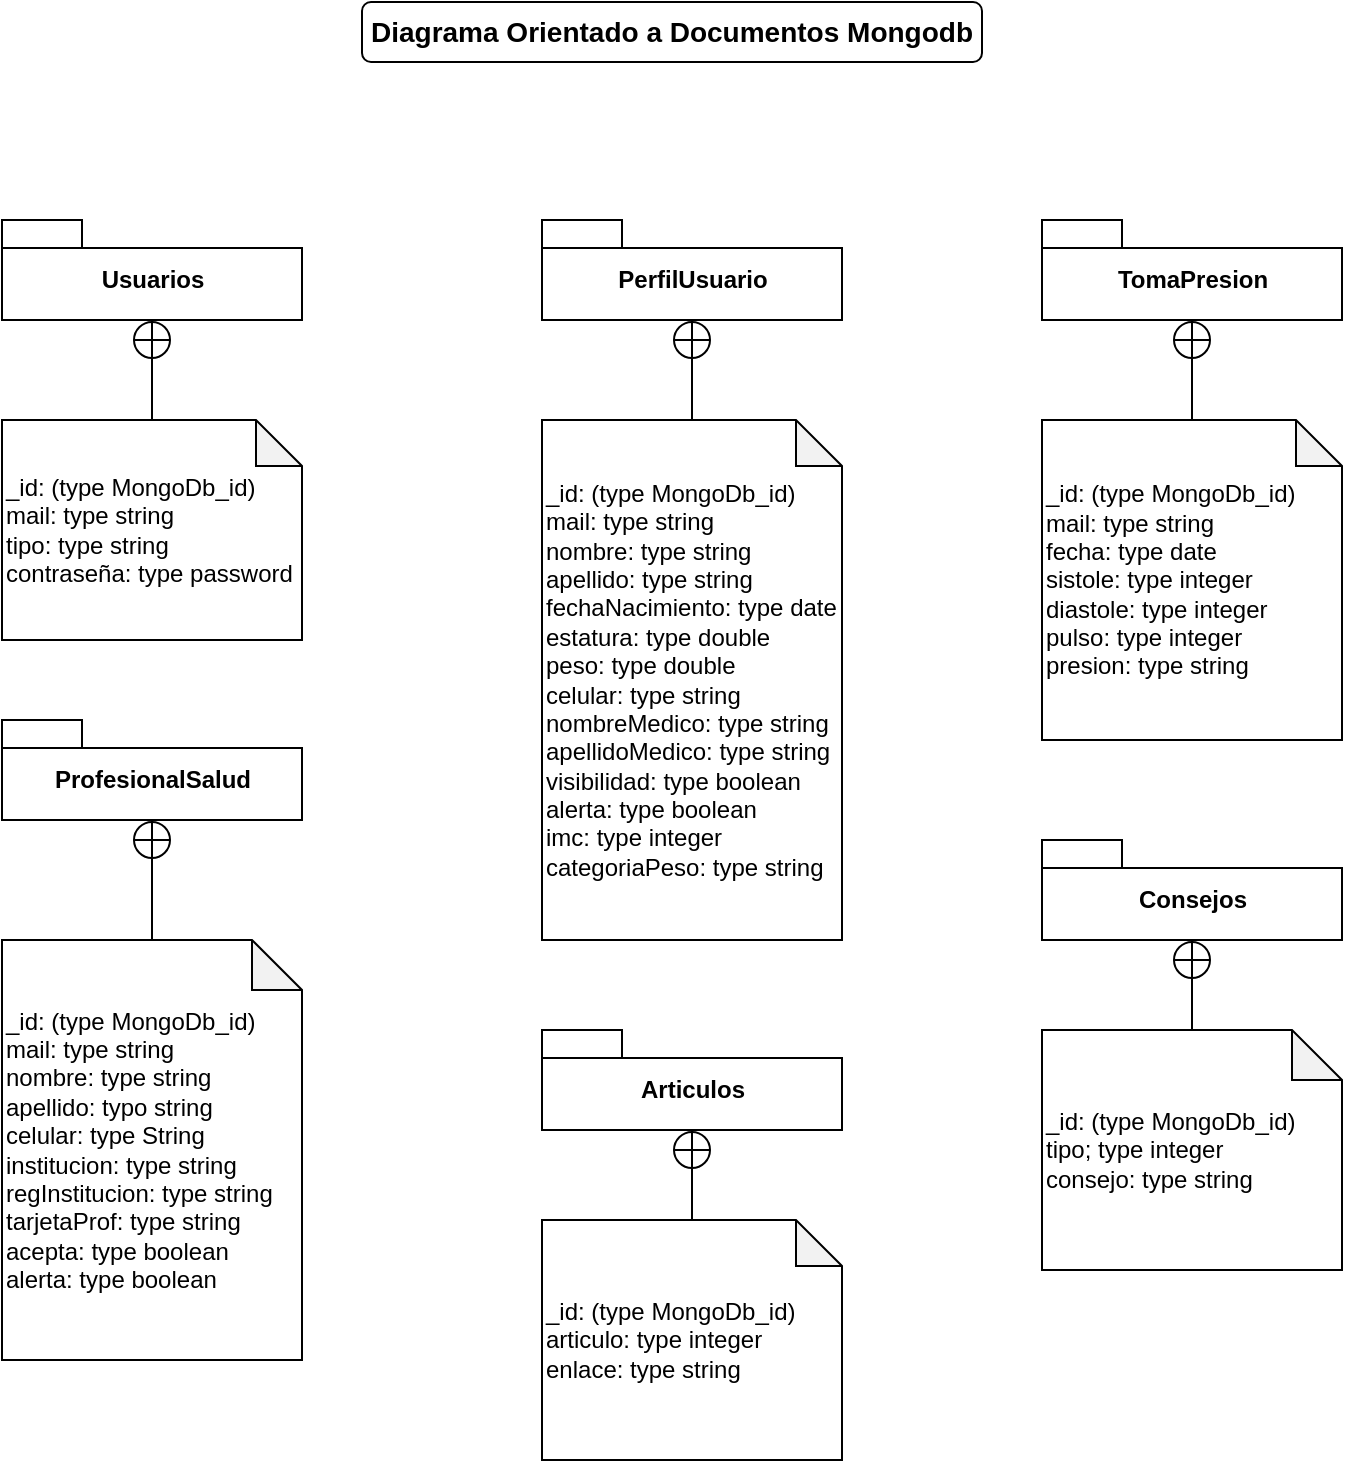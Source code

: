 <mxfile version="15.5.2" type="github" pages="2">
  <diagram id="zAdBPPJNiOHxQC39QTZV" name="Page-1">
    <mxGraphModel dx="854" dy="389" grid="1" gridSize="10" guides="1" tooltips="1" connect="1" arrows="1" fold="1" page="1" pageScale="1" pageWidth="827" pageHeight="1169" math="0" shadow="0">
      <root>
        <mxCell id="0" />
        <mxCell id="1" parent="0" />
        <mxCell id="g9Izl1cgGfDgSIeM9nA7-1" value="tiene" style="endArrow=block;endFill=1;html=1;edgeStyle=orthogonalEdgeStyle;align=left;verticalAlign=top;exitX=0.5;exitY=0;exitDx=0;exitDy=0;entryX=0.5;entryY=0.962;entryDx=0;entryDy=0;entryPerimeter=0;" parent="1" edge="1">
          <mxGeometry x="0.057" y="-25" relative="1" as="geometry">
            <mxPoint x="405" y="447" as="sourcePoint" />
            <mxPoint x="405" y="377.012" as="targetPoint" />
            <mxPoint as="offset" />
          </mxGeometry>
        </mxCell>
        <mxCell id="g9Izl1cgGfDgSIeM9nA7-2" value="0..*" style="edgeLabel;resizable=0;html=1;align=left;verticalAlign=bottom;" parent="g9Izl1cgGfDgSIeM9nA7-1" connectable="0" vertex="1">
          <mxGeometry x="-1" relative="1" as="geometry">
            <mxPoint x="-25" y="-5" as="offset" />
          </mxGeometry>
        </mxCell>
        <mxCell id="g9Izl1cgGfDgSIeM9nA7-3" value="1..1" style="edgeLabel;resizable=0;html=1;align=left;verticalAlign=bottom;" parent="1" connectable="0" vertex="1">
          <mxGeometry x="420" y="400" as="geometry">
            <mxPoint x="3" y="-3" as="offset" />
          </mxGeometry>
        </mxCell>
        <mxCell id="g9Izl1cgGfDgSIeM9nA7-5" value="3..*" style="edgeLabel;resizable=0;html=1;align=left;verticalAlign=bottom;rotation=0;" parent="1" connectable="0" vertex="1">
          <mxGeometry x="180" y="370" as="geometry">
            <mxPoint x="-20" y="-2" as="offset" />
          </mxGeometry>
        </mxCell>
        <mxCell id="g9Izl1cgGfDgSIeM9nA7-6" style="edgeStyle=orthogonalEdgeStyle;rounded=0;orthogonalLoop=1;jettySize=auto;html=1;exitX=0;exitY=0;exitDx=130;exitDy=32;exitPerimeter=0;" parent="1" source="g9Izl1cgGfDgSIeM9nA7-7" edge="1">
          <mxGeometry relative="1" as="geometry">
            <mxPoint x="210" y="212" as="targetPoint" />
          </mxGeometry>
        </mxCell>
        <mxCell id="g9Izl1cgGfDgSIeM9nA7-7" value="Usuarios" style="shape=folder;fontStyle=1;spacingTop=10;tabWidth=40;tabHeight=14;tabPosition=left;html=1;" parent="1" vertex="1">
          <mxGeometry x="70" y="180" width="150" height="50" as="geometry" />
        </mxCell>
        <mxCell id="g9Izl1cgGfDgSIeM9nA7-9" value="" style="endArrow=circlePlus;startArrow=none;endFill=0;startFill=0;endSize=8;html=1;labelBackgroundColor=none;exitX=0.5;exitY=0;exitDx=0;exitDy=0;exitPerimeter=0;entryX=0.5;entryY=1;entryDx=0;entryDy=0;entryPerimeter=0;" parent="1" target="g9Izl1cgGfDgSIeM9nA7-7" edge="1">
          <mxGeometry width="160" relative="1" as="geometry">
            <mxPoint x="145" y="280" as="sourcePoint" />
            <mxPoint x="130" y="240" as="targetPoint" />
          </mxGeometry>
        </mxCell>
        <mxCell id="g9Izl1cgGfDgSIeM9nA7-10" value="PerfilUsuario" style="shape=folder;fontStyle=1;spacingTop=10;tabWidth=40;tabHeight=14;tabPosition=left;html=1;" parent="1" vertex="1">
          <mxGeometry x="340" y="180" width="150" height="50" as="geometry" />
        </mxCell>
        <mxCell id="g9Izl1cgGfDgSIeM9nA7-11" value="&lt;span style=&quot;font-family: &amp;#34;helvetica&amp;#34;&quot;&gt;_id: (automatico)&lt;/span&gt;&lt;br&gt;&lt;div&gt;&lt;span&gt;codigo: type integer&lt;/span&gt;&lt;br&gt;&lt;/div&gt;&lt;div&gt;&lt;span&gt;nombre: type string&lt;/span&gt;&lt;/div&gt;&lt;div&gt;&lt;span&gt;apellido: typo string&lt;/span&gt;&lt;/div&gt;&lt;div&gt;&lt;span&gt;fechaNacimiento: type date&lt;/span&gt;&lt;/div&gt;&lt;div&gt;&lt;span&gt;estatura: type double&lt;/span&gt;&lt;/div&gt;&lt;div&gt;&lt;span&gt;peso: type double&lt;/span&gt;&lt;/div&gt;&lt;div&gt;&lt;span&gt;celular: type string&lt;/span&gt;&lt;/div&gt;&lt;div&gt;&lt;span&gt;nombreMedico: type string&lt;/span&gt;&lt;/div&gt;&lt;div&gt;&lt;span&gt;apellidoMedico: type string&lt;/span&gt;&lt;/div&gt;&lt;div&gt;&lt;span&gt;visibilidad: type boolean&lt;/span&gt;&lt;/div&gt;&lt;div&gt;&lt;span&gt;alerta: type boolean&lt;/span&gt;&lt;/div&gt;" style="shape=note;whiteSpace=wrap;html=1;backgroundOutline=1;darkOpacity=0.05;align=left;verticalAlign=middle;" parent="1" vertex="1">
          <mxGeometry x="340" y="280" width="150" height="200" as="geometry" />
        </mxCell>
        <mxCell id="g9Izl1cgGfDgSIeM9nA7-12" value="" style="endArrow=circlePlus;startArrow=none;endFill=0;startFill=0;endSize=8;html=1;labelBackgroundColor=none;exitX=0.5;exitY=0;exitDx=0;exitDy=0;exitPerimeter=0;entryX=0.5;entryY=1;entryDx=0;entryDy=0;entryPerimeter=0;" parent="1" source="g9Izl1cgGfDgSIeM9nA7-11" target="g9Izl1cgGfDgSIeM9nA7-10" edge="1">
          <mxGeometry width="160" relative="1" as="geometry">
            <mxPoint x="332" y="262" as="sourcePoint" />
            <mxPoint x="332" y="212" as="targetPoint" />
          </mxGeometry>
        </mxCell>
        <mxCell id="g9Izl1cgGfDgSIeM9nA7-13" value="TomaPresion" style="shape=folder;fontStyle=1;spacingTop=10;tabWidth=40;tabHeight=14;tabPosition=left;html=1;" parent="1" vertex="1">
          <mxGeometry x="590" y="180" width="150" height="50" as="geometry" />
        </mxCell>
        <mxCell id="g9Izl1cgGfDgSIeM9nA7-14" value="&lt;div&gt;&lt;font face=&quot;helvetica&quot;&gt;_id: (type MongoDb_id)&lt;/font&gt;&lt;/div&gt;&lt;div&gt;&lt;font face=&quot;helvetica&quot;&gt;mail: type string&lt;/font&gt;&lt;/div&gt;&lt;div&gt;&lt;font face=&quot;helvetica&quot;&gt;fecha: type date&lt;/font&gt;&lt;/div&gt;&lt;div&gt;&lt;font face=&quot;helvetica&quot;&gt;sistole: type integer&lt;/font&gt;&lt;/div&gt;&lt;div&gt;&lt;font face=&quot;helvetica&quot;&gt;diastole: type integer&lt;/font&gt;&lt;/div&gt;&lt;div&gt;&lt;font face=&quot;helvetica&quot;&gt;pulso: type integer&lt;/font&gt;&lt;/div&gt;&lt;div&gt;&lt;font face=&quot;helvetica&quot;&gt;presion: type string&lt;/font&gt;&lt;/div&gt;" style="shape=note;whiteSpace=wrap;html=1;backgroundOutline=1;darkOpacity=0.05;align=left;verticalAlign=middle;size=23;" parent="1" vertex="1">
          <mxGeometry x="590" y="280" width="150" height="160" as="geometry" />
        </mxCell>
        <mxCell id="g9Izl1cgGfDgSIeM9nA7-15" value="" style="endArrow=circlePlus;startArrow=none;endFill=0;startFill=0;endSize=8;html=1;labelBackgroundColor=none;exitX=0.5;exitY=0;exitDx=0;exitDy=0;exitPerimeter=0;entryX=0.5;entryY=1;entryDx=0;entryDy=0;entryPerimeter=0;" parent="1" source="g9Izl1cgGfDgSIeM9nA7-14" target="g9Izl1cgGfDgSIeM9nA7-13" edge="1">
          <mxGeometry width="160" relative="1" as="geometry">
            <mxPoint x="582" y="262" as="sourcePoint" />
            <mxPoint x="582" y="212" as="targetPoint" />
          </mxGeometry>
        </mxCell>
        <mxCell id="g9Izl1cgGfDgSIeM9nA7-16" value="ProfesionalSalud" style="shape=folder;fontStyle=1;spacingTop=10;tabWidth=40;tabHeight=14;tabPosition=left;html=1;" parent="1" vertex="1">
          <mxGeometry x="70" y="430" width="150" height="50" as="geometry" />
        </mxCell>
        <mxCell id="g9Izl1cgGfDgSIeM9nA7-17" value="&lt;div&gt;&lt;font face=&quot;helvetica&quot;&gt;_id: (type MongoDb_id)&lt;/font&gt;&lt;/div&gt;&lt;div&gt;&lt;font face=&quot;helvetica&quot;&gt;mail: type string&lt;/font&gt;&lt;/div&gt;&lt;div&gt;&lt;font face=&quot;helvetica&quot;&gt;nombre: type string&lt;/font&gt;&lt;/div&gt;&lt;div&gt;&lt;font face=&quot;helvetica&quot;&gt;apellido: typo string&lt;/font&gt;&lt;/div&gt;&lt;div&gt;&lt;font face=&quot;helvetica&quot;&gt;celular: type String&lt;/font&gt;&lt;/div&gt;&lt;div&gt;&lt;font face=&quot;helvetica&quot;&gt;institucion: type string&lt;/font&gt;&lt;/div&gt;&lt;div&gt;&lt;font face=&quot;helvetica&quot;&gt;regInstitucion: type string&lt;/font&gt;&lt;/div&gt;&lt;div&gt;&lt;font face=&quot;helvetica&quot;&gt;tarjetaProf: type string&lt;/font&gt;&lt;/div&gt;&lt;div&gt;&lt;font face=&quot;helvetica&quot;&gt;acepta: type boolean&lt;/font&gt;&lt;/div&gt;&lt;div&gt;&lt;font face=&quot;helvetica&quot;&gt;alerta: type boolean&lt;/font&gt;&lt;/div&gt;" style="shape=note;whiteSpace=wrap;html=1;backgroundOutline=1;darkOpacity=0.05;align=left;verticalAlign=middle;size=25;" parent="1" vertex="1">
          <mxGeometry x="70" y="540" width="150" height="210" as="geometry" />
        </mxCell>
        <mxCell id="g9Izl1cgGfDgSIeM9nA7-18" value="" style="endArrow=circlePlus;startArrow=none;endFill=0;startFill=0;endSize=8;html=1;labelBackgroundColor=none;exitX=0.5;exitY=0;exitDx=0;exitDy=0;exitPerimeter=0;entryX=0.5;entryY=1;entryDx=0;entryDy=0;entryPerimeter=0;" parent="1" source="g9Izl1cgGfDgSIeM9nA7-17" target="g9Izl1cgGfDgSIeM9nA7-16" edge="1">
          <mxGeometry width="160" relative="1" as="geometry">
            <mxPoint x="82" y="512" as="sourcePoint" />
            <mxPoint x="82" y="462" as="targetPoint" />
          </mxGeometry>
        </mxCell>
        <mxCell id="g9Izl1cgGfDgSIeM9nA7-19" value="&lt;b&gt;&lt;font style=&quot;font-size: 14px&quot;&gt;Diagrama Orientado a Documentos Mongodb&lt;/font&gt;&lt;/b&gt;" style="rounded=1;whiteSpace=wrap;html=1;align=center;verticalAlign=middle;" parent="1" vertex="1">
          <mxGeometry x="250" y="71" width="310" height="30" as="geometry" />
        </mxCell>
        <mxCell id="g9Izl1cgGfDgSIeM9nA7-20" value="&lt;div&gt;&lt;font face=&quot;helvetica&quot;&gt;_id: (type MongoDb_id)&lt;/font&gt;&lt;/div&gt;&lt;div&gt;&lt;font face=&quot;helvetica&quot;&gt;mail: type string&lt;/font&gt;&lt;/div&gt;&lt;div&gt;&lt;font face=&quot;helvetica&quot;&gt;tipo: type string&lt;/font&gt;&lt;/div&gt;&lt;div&gt;&lt;font face=&quot;helvetica&quot;&gt;contraseña: type password&lt;/font&gt;&lt;/div&gt;" style="shape=note;whiteSpace=wrap;html=1;backgroundOutline=1;darkOpacity=0.05;align=left;verticalAlign=middle;size=23;" parent="1" vertex="1">
          <mxGeometry x="70" y="280" width="150" height="110" as="geometry" />
        </mxCell>
        <mxCell id="g9Izl1cgGfDgSIeM9nA7-21" value="PerfilUsuario" style="shape=folder;fontStyle=1;spacingTop=10;tabWidth=40;tabHeight=14;tabPosition=left;html=1;" parent="1" vertex="1">
          <mxGeometry x="340" y="180" width="150" height="50" as="geometry" />
        </mxCell>
        <mxCell id="g9Izl1cgGfDgSIeM9nA7-22" value="Usuarios" style="shape=folder;fontStyle=1;spacingTop=10;tabWidth=40;tabHeight=14;tabPosition=left;html=1;" parent="1" vertex="1">
          <mxGeometry x="70" y="180" width="150" height="50" as="geometry" />
        </mxCell>
        <mxCell id="g9Izl1cgGfDgSIeM9nA7-23" value="&lt;div&gt;&lt;font face=&quot;helvetica&quot;&gt;_id: (type MongoDb_id)&lt;/font&gt;&lt;/div&gt;&lt;div&gt;&lt;font face=&quot;helvetica&quot;&gt;mail: type string&lt;/font&gt;&lt;/div&gt;&lt;div&gt;&lt;font face=&quot;helvetica&quot;&gt;nombre: type string&lt;/font&gt;&lt;/div&gt;&lt;div&gt;&lt;font face=&quot;helvetica&quot;&gt;apellido: type string&lt;/font&gt;&lt;/div&gt;&lt;div&gt;&lt;font face=&quot;helvetica&quot;&gt;fechaNacimiento: type date&lt;/font&gt;&lt;/div&gt;&lt;div&gt;&lt;font face=&quot;helvetica&quot;&gt;estatura: type double&lt;/font&gt;&lt;/div&gt;&lt;div&gt;&lt;font face=&quot;helvetica&quot;&gt;peso: type double&lt;/font&gt;&lt;/div&gt;&lt;div&gt;&lt;font face=&quot;helvetica&quot;&gt;celular: type string&lt;/font&gt;&lt;/div&gt;&lt;div&gt;&lt;font face=&quot;helvetica&quot;&gt;nombreMedico: type string&lt;/font&gt;&lt;/div&gt;&lt;div&gt;&lt;font face=&quot;helvetica&quot;&gt;apellidoMedico: type string&lt;/font&gt;&lt;/div&gt;&lt;div&gt;&lt;font face=&quot;helvetica&quot;&gt;visibilidad: type boolean&lt;/font&gt;&lt;/div&gt;&lt;div&gt;&lt;font face=&quot;helvetica&quot;&gt;alerta: type boolean&lt;/font&gt;&lt;/div&gt;&lt;div&gt;&lt;font face=&quot;helvetica&quot;&gt;imc: type integer&lt;/font&gt;&lt;/div&gt;&lt;div&gt;&lt;font face=&quot;helvetica&quot;&gt;categoriaPeso: type string&lt;/font&gt;&lt;/div&gt;" style="shape=note;whiteSpace=wrap;html=1;backgroundOutline=1;darkOpacity=0.05;align=left;verticalAlign=middle;size=23;" parent="1" vertex="1">
          <mxGeometry x="340" y="280" width="150" height="260" as="geometry" />
        </mxCell>
        <mxCell id="g9Izl1cgGfDgSIeM9nA7-25" value="Consejos" style="shape=folder;fontStyle=1;spacingTop=10;tabWidth=40;tabHeight=14;tabPosition=left;html=1;" parent="1" vertex="1">
          <mxGeometry x="590" y="490" width="150" height="50" as="geometry" />
        </mxCell>
        <mxCell id="g9Izl1cgGfDgSIeM9nA7-26" value="&lt;div&gt;&lt;font face=&quot;helvetica&quot;&gt;_id: (type MongoDb_id)&lt;/font&gt;&lt;/div&gt;&lt;div&gt;&lt;font face=&quot;helvetica&quot;&gt;tipo; type integer&lt;/font&gt;&lt;/div&gt;&lt;div&gt;&lt;font face=&quot;helvetica&quot;&gt;consejo: type string&lt;/font&gt;&lt;/div&gt;" style="shape=note;whiteSpace=wrap;html=1;backgroundOutline=1;darkOpacity=0.05;align=left;verticalAlign=middle;size=25;" parent="1" vertex="1">
          <mxGeometry x="590" y="585" width="150" height="120" as="geometry" />
        </mxCell>
        <mxCell id="g9Izl1cgGfDgSIeM9nA7-27" value="" style="endArrow=circlePlus;startArrow=none;endFill=0;startFill=0;endSize=8;html=1;labelBackgroundColor=none;exitX=0.5;exitY=0;exitDx=0;exitDy=0;exitPerimeter=0;entryX=0.5;entryY=1;entryDx=0;entryDy=0;entryPerimeter=0;" parent="1" source="g9Izl1cgGfDgSIeM9nA7-26" target="g9Izl1cgGfDgSIeM9nA7-25" edge="1">
          <mxGeometry width="160" relative="1" as="geometry">
            <mxPoint x="582" y="572" as="sourcePoint" />
            <mxPoint x="582" y="522" as="targetPoint" />
          </mxGeometry>
        </mxCell>
        <mxCell id="g9Izl1cgGfDgSIeM9nA7-28" value="Articulos" style="shape=folder;fontStyle=1;spacingTop=10;tabWidth=40;tabHeight=14;tabPosition=left;html=1;" parent="1" vertex="1">
          <mxGeometry x="340" y="585" width="150" height="50" as="geometry" />
        </mxCell>
        <mxCell id="g9Izl1cgGfDgSIeM9nA7-29" value="&lt;div&gt;&lt;font face=&quot;helvetica&quot;&gt;_id: (type MongoDb_id)&lt;/font&gt;&lt;/div&gt;&lt;div&gt;&lt;font face=&quot;helvetica&quot;&gt;articulo: type integer&lt;/font&gt;&lt;/div&gt;&lt;div&gt;&lt;font face=&quot;helvetica&quot;&gt;enlace: type string&lt;/font&gt;&lt;/div&gt;" style="shape=note;whiteSpace=wrap;html=1;backgroundOutline=1;darkOpacity=0.05;align=left;verticalAlign=middle;size=23;" parent="1" vertex="1">
          <mxGeometry x="340" y="680" width="150" height="120" as="geometry" />
        </mxCell>
        <mxCell id="g9Izl1cgGfDgSIeM9nA7-30" value="" style="endArrow=circlePlus;startArrow=none;endFill=0;startFill=0;endSize=8;html=1;labelBackgroundColor=none;exitX=0.5;exitY=0;exitDx=0;exitDy=0;exitPerimeter=0;entryX=0.5;entryY=1;entryDx=0;entryDy=0;entryPerimeter=0;" parent="1" source="g9Izl1cgGfDgSIeM9nA7-29" target="g9Izl1cgGfDgSIeM9nA7-28" edge="1">
          <mxGeometry width="160" relative="1" as="geometry">
            <mxPoint x="332" y="667" as="sourcePoint" />
            <mxPoint x="332" y="617" as="targetPoint" />
          </mxGeometry>
        </mxCell>
      </root>
    </mxGraphModel>
  </diagram>
  <diagram id="iSRvfxwEPX4Nl8S19kC7" name="Page-2">
    <mxGraphModel dx="1553" dy="707" grid="1" gridSize="10" guides="1" tooltips="1" connect="1" arrows="1" fold="1" page="1" pageScale="1" pageWidth="1100" pageHeight="850" math="0" shadow="0">
      <root>
        <mxCell id="dTch4SOXA2gWkj04Atta-0" />
        <mxCell id="dTch4SOXA2gWkj04Atta-1" parent="dTch4SOXA2gWkj04Atta-0" />
        <mxCell id="9YT455f3Di9pTWC8oJ1b-22" style="edgeStyle=orthogonalEdgeStyle;rounded=0;orthogonalLoop=1;jettySize=auto;html=1;exitX=1;exitY=0.5;exitDx=0;exitDy=0;fontSize=22;" parent="dTch4SOXA2gWkj04Atta-1" source="dTch4SOXA2gWkj04Atta-2" edge="1">
          <mxGeometry relative="1" as="geometry">
            <mxPoint x="730" y="145" as="targetPoint" />
          </mxGeometry>
        </mxCell>
        <mxCell id="dTch4SOXA2gWkj04Atta-2" value="&lt;font style=&quot;font-size: 30px&quot;&gt;MERN&lt;/font&gt;" style="rounded=1;whiteSpace=wrap;html=1;fillColor=#f9f7ed;strokeColor=#36393d;" parent="dTch4SOXA2gWkj04Atta-1" vertex="1">
          <mxGeometry x="510" y="115" width="120" height="60" as="geometry" />
        </mxCell>
        <mxCell id="9YT455f3Di9pTWC8oJ1b-27" style="edgeStyle=orthogonalEdgeStyle;rounded=0;orthogonalLoop=1;jettySize=auto;html=1;exitX=0.5;exitY=0;exitDx=0;exitDy=0;entryX=0.75;entryY=1;entryDx=0;entryDy=0;fontSize=22;" parent="dTch4SOXA2gWkj04Atta-1" source="g1wg6EKRhrX6n6wv7_OD-0" target="9YT455f3Di9pTWC8oJ1b-10" edge="1">
          <mxGeometry relative="1" as="geometry" />
        </mxCell>
        <mxCell id="9YT455f3Di9pTWC8oJ1b-28" style="edgeStyle=orthogonalEdgeStyle;rounded=0;orthogonalLoop=1;jettySize=auto;html=1;exitX=1;exitY=0.5;exitDx=0;exitDy=0;fontSize=22;" parent="dTch4SOXA2gWkj04Atta-1" source="g1wg6EKRhrX6n6wv7_OD-0" target="9YT455f3Di9pTWC8oJ1b-0" edge="1">
          <mxGeometry relative="1" as="geometry" />
        </mxCell>
        <mxCell id="g1wg6EKRhrX6n6wv7_OD-0" value="&lt;font style=&quot;font-size: 16px&quot;&gt;Esquema&lt;br&gt;Usuarios&lt;br&gt;&lt;/font&gt;" style="rounded=1;whiteSpace=wrap;html=1;" parent="dTch4SOXA2gWkj04Atta-1" vertex="1">
          <mxGeometry x="310" y="420" width="110" height="53" as="geometry" />
        </mxCell>
        <mxCell id="9YT455f3Di9pTWC8oJ1b-25" style="edgeStyle=orthogonalEdgeStyle;rounded=0;orthogonalLoop=1;jettySize=auto;html=1;exitX=0.5;exitY=0;exitDx=0;exitDy=0;fontSize=22;" parent="dTch4SOXA2gWkj04Atta-1" source="g1wg6EKRhrX6n6wv7_OD-3" target="9YT455f3Di9pTWC8oJ1b-10" edge="1">
          <mxGeometry relative="1" as="geometry">
            <Array as="points">
              <mxPoint x="310" y="531" />
              <mxPoint x="310" y="556" />
              <mxPoint x="270" y="556" />
              <mxPoint x="270" y="400" />
              <mxPoint x="325" y="400" />
            </Array>
          </mxGeometry>
        </mxCell>
        <mxCell id="9YT455f3Di9pTWC8oJ1b-26" style="edgeStyle=orthogonalEdgeStyle;rounded=0;orthogonalLoop=1;jettySize=auto;html=1;entryX=0.169;entryY=1;entryDx=0;entryDy=0;fontSize=22;exitX=0;exitY=0.25;exitDx=0;exitDy=0;entryPerimeter=0;" parent="dTch4SOXA2gWkj04Atta-1" source="g1wg6EKRhrX6n6wv7_OD-4" target="9YT455f3Di9pTWC8oJ1b-10" edge="1">
          <mxGeometry relative="1" as="geometry">
            <Array as="points">
              <mxPoint x="310" y="641" />
              <mxPoint x="230" y="641" />
              <mxPoint x="230" y="380" />
              <mxPoint x="292" y="380" />
            </Array>
          </mxGeometry>
        </mxCell>
        <mxCell id="9YT455f3Di9pTWC8oJ1b-31" style="edgeStyle=orthogonalEdgeStyle;rounded=0;orthogonalLoop=1;jettySize=auto;html=1;exitX=1;exitY=0.5;exitDx=0;exitDy=0;entryX=0;entryY=0.5;entryDx=0;entryDy=0;fontSize=22;" parent="dTch4SOXA2gWkj04Atta-1" source="g1wg6EKRhrX6n6wv7_OD-3" target="9YT455f3Di9pTWC8oJ1b-2" edge="1">
          <mxGeometry relative="1" as="geometry" />
        </mxCell>
        <mxCell id="g1wg6EKRhrX6n6wv7_OD-3" value="&lt;font style=&quot;font-size: 16px&quot;&gt;Esquema&lt;br&gt;Perfil Usuarios&lt;br&gt;&lt;/font&gt;" style="rounded=1;whiteSpace=wrap;html=1;" parent="dTch4SOXA2gWkj04Atta-1" vertex="1">
          <mxGeometry x="305" y="531" width="120" height="50" as="geometry" />
        </mxCell>
        <mxCell id="9YT455f3Di9pTWC8oJ1b-33" style="edgeStyle=orthogonalEdgeStyle;rounded=0;orthogonalLoop=1;jettySize=auto;html=1;exitX=1;exitY=0.5;exitDx=0;exitDy=0;entryX=0;entryY=0.5;entryDx=0;entryDy=0;fontSize=22;" parent="dTch4SOXA2gWkj04Atta-1" source="g1wg6EKRhrX6n6wv7_OD-4" target="9YT455f3Di9pTWC8oJ1b-4" edge="1">
          <mxGeometry relative="1" as="geometry" />
        </mxCell>
        <mxCell id="g1wg6EKRhrX6n6wv7_OD-4" value="&lt;font style=&quot;font-size: 16px&quot;&gt;Esquema&lt;br&gt;Perfil Medico&lt;br&gt;&lt;/font&gt;" style="rounded=1;whiteSpace=wrap;html=1;" parent="dTch4SOXA2gWkj04Atta-1" vertex="1">
          <mxGeometry x="310" y="616" width="110" height="50" as="geometry" />
        </mxCell>
        <mxCell id="X_HFO9k-jrRvt6NNh21g-0" style="edgeStyle=orthogonalEdgeStyle;rounded=0;orthogonalLoop=1;jettySize=auto;html=1;exitX=1;exitY=0.5;exitDx=0;exitDy=0;" parent="dTch4SOXA2gWkj04Atta-1" source="g1wg6EKRhrX6n6wv7_OD-5" target="9YT455f3Di9pTWC8oJ1b-6" edge="1">
          <mxGeometry relative="1" as="geometry" />
        </mxCell>
        <mxCell id="g1wg6EKRhrX6n6wv7_OD-5" value="&lt;font style=&quot;font-size: 16px&quot;&gt;Esquema&lt;br&gt;Toma de Presion&lt;br&gt;&lt;/font&gt;" style="rounded=1;whiteSpace=wrap;html=1;" parent="dTch4SOXA2gWkj04Atta-1" vertex="1">
          <mxGeometry x="300" y="710" width="130" height="50" as="geometry" />
        </mxCell>
        <mxCell id="9YT455f3Di9pTWC8oJ1b-29" style="edgeStyle=orthogonalEdgeStyle;rounded=0;orthogonalLoop=1;jettySize=auto;html=1;exitX=1;exitY=0.5;exitDx=0;exitDy=0;entryX=0;entryY=0.5;entryDx=0;entryDy=0;fontSize=22;" parent="dTch4SOXA2gWkj04Atta-1" source="9YT455f3Di9pTWC8oJ1b-0" target="9YT455f3Di9pTWC8oJ1b-11" edge="1">
          <mxGeometry relative="1" as="geometry" />
        </mxCell>
        <mxCell id="9YT455f3Di9pTWC8oJ1b-0" value="&lt;font style=&quot;font-size: 16px&quot;&gt;Controller&lt;br&gt;&lt;/font&gt;" style="rounded=1;whiteSpace=wrap;html=1;" parent="dTch4SOXA2gWkj04Atta-1" vertex="1">
          <mxGeometry x="540" y="423" width="110" height="50" as="geometry" />
        </mxCell>
        <mxCell id="9YT455f3Di9pTWC8oJ1b-1" value="&lt;font style=&quot;font-size: 16px&quot;&gt;Router&lt;br&gt;&lt;/font&gt;" style="rounded=1;whiteSpace=wrap;html=1;" parent="dTch4SOXA2gWkj04Atta-1" vertex="1">
          <mxGeometry x="740" y="423" width="110" height="50" as="geometry" />
        </mxCell>
        <mxCell id="9YT455f3Di9pTWC8oJ1b-32" style="edgeStyle=orthogonalEdgeStyle;rounded=0;orthogonalLoop=1;jettySize=auto;html=1;exitX=1;exitY=0.5;exitDx=0;exitDy=0;entryX=0;entryY=0.5;entryDx=0;entryDy=0;fontSize=22;" parent="dTch4SOXA2gWkj04Atta-1" source="9YT455f3Di9pTWC8oJ1b-2" target="9YT455f3Di9pTWC8oJ1b-3" edge="1">
          <mxGeometry relative="1" as="geometry" />
        </mxCell>
        <mxCell id="9YT455f3Di9pTWC8oJ1b-2" value="&lt;font style=&quot;font-size: 16px&quot;&gt;Controller&lt;br&gt;&lt;/font&gt;" style="rounded=1;whiteSpace=wrap;html=1;" parent="dTch4SOXA2gWkj04Atta-1" vertex="1">
          <mxGeometry x="540" y="531" width="110" height="50" as="geometry" />
        </mxCell>
        <mxCell id="9YT455f3Di9pTWC8oJ1b-16" style="edgeStyle=orthogonalEdgeStyle;rounded=0;orthogonalLoop=1;jettySize=auto;html=1;exitX=0.5;exitY=0;exitDx=0;exitDy=0;entryX=0;entryY=0.5;entryDx=0;entryDy=0;fontSize=22;" parent="dTch4SOXA2gWkj04Atta-1" source="9YT455f3Di9pTWC8oJ1b-3" target="9YT455f3Di9pTWC8oJ1b-9" edge="1">
          <mxGeometry relative="1" as="geometry">
            <Array as="points">
              <mxPoint x="795" y="500" />
              <mxPoint x="90" y="500" />
              <mxPoint x="90" y="265" />
            </Array>
          </mxGeometry>
        </mxCell>
        <mxCell id="9YT455f3Di9pTWC8oJ1b-3" value="&lt;font style=&quot;font-size: 16px&quot;&gt;Router&lt;br&gt;&lt;/font&gt;" style="rounded=1;whiteSpace=wrap;html=1;" parent="dTch4SOXA2gWkj04Atta-1" vertex="1">
          <mxGeometry x="740" y="531" width="110" height="50" as="geometry" />
        </mxCell>
        <mxCell id="9YT455f3Di9pTWC8oJ1b-34" style="edgeStyle=orthogonalEdgeStyle;rounded=0;orthogonalLoop=1;jettySize=auto;html=1;entryX=0;entryY=0.5;entryDx=0;entryDy=0;fontSize=22;" parent="dTch4SOXA2gWkj04Atta-1" source="9YT455f3Di9pTWC8oJ1b-4" target="9YT455f3Di9pTWC8oJ1b-5" edge="1">
          <mxGeometry relative="1" as="geometry" />
        </mxCell>
        <mxCell id="9YT455f3Di9pTWC8oJ1b-4" value="&lt;font style=&quot;font-size: 16px&quot;&gt;Controller&lt;br&gt;&lt;/font&gt;" style="rounded=1;whiteSpace=wrap;html=1;" parent="dTch4SOXA2gWkj04Atta-1" vertex="1">
          <mxGeometry x="540" y="616" width="110" height="50" as="geometry" />
        </mxCell>
        <mxCell id="9YT455f3Di9pTWC8oJ1b-17" style="edgeStyle=orthogonalEdgeStyle;rounded=0;orthogonalLoop=1;jettySize=auto;html=1;exitX=0.5;exitY=1;exitDx=0;exitDy=0;fontSize=22;entryX=0.25;entryY=1;entryDx=0;entryDy=0;" parent="dTch4SOXA2gWkj04Atta-1" source="9YT455f3Di9pTWC8oJ1b-5" target="9YT455f3Di9pTWC8oJ1b-9" edge="1">
          <mxGeometry relative="1" as="geometry">
            <mxPoint x="180" y="360" as="targetPoint" />
          </mxGeometry>
        </mxCell>
        <mxCell id="9YT455f3Di9pTWC8oJ1b-5" value="&lt;font style=&quot;font-size: 16px&quot;&gt;Router&lt;br&gt;&lt;/font&gt;" style="rounded=1;whiteSpace=wrap;html=1;" parent="dTch4SOXA2gWkj04Atta-1" vertex="1">
          <mxGeometry x="750" y="616" width="110" height="50" as="geometry" />
        </mxCell>
        <mxCell id="X_HFO9k-jrRvt6NNh21g-1" style="edgeStyle=orthogonalEdgeStyle;rounded=0;orthogonalLoop=1;jettySize=auto;html=1;exitX=1;exitY=0.5;exitDx=0;exitDy=0;entryX=0;entryY=0.5;entryDx=0;entryDy=0;" parent="dTch4SOXA2gWkj04Atta-1" source="9YT455f3Di9pTWC8oJ1b-6" target="9YT455f3Di9pTWC8oJ1b-7" edge="1">
          <mxGeometry relative="1" as="geometry" />
        </mxCell>
        <mxCell id="9YT455f3Di9pTWC8oJ1b-6" value="&lt;font style=&quot;font-size: 16px&quot;&gt;Controller&lt;br&gt;&lt;/font&gt;" style="rounded=1;whiteSpace=wrap;html=1;" parent="dTch4SOXA2gWkj04Atta-1" vertex="1">
          <mxGeometry x="540" y="710" width="110" height="50" as="geometry" />
        </mxCell>
        <mxCell id="9YT455f3Di9pTWC8oJ1b-18" style="edgeStyle=orthogonalEdgeStyle;rounded=0;orthogonalLoop=1;jettySize=auto;html=1;exitX=0.5;exitY=1;exitDx=0;exitDy=0;entryX=0.5;entryY=1;entryDx=0;entryDy=0;fontSize=22;" parent="dTch4SOXA2gWkj04Atta-1" source="9YT455f3Di9pTWC8oJ1b-7" target="9YT455f3Di9pTWC8oJ1b-9" edge="1">
          <mxGeometry relative="1" as="geometry" />
        </mxCell>
        <mxCell id="9YT455f3Di9pTWC8oJ1b-7" value="&lt;font style=&quot;font-size: 16px&quot;&gt;Router&lt;br&gt;&lt;/font&gt;" style="rounded=1;whiteSpace=wrap;html=1;" parent="dTch4SOXA2gWkj04Atta-1" vertex="1">
          <mxGeometry x="740" y="710" width="110" height="50" as="geometry" />
        </mxCell>
        <mxCell id="9YT455f3Di9pTWC8oJ1b-40" style="edgeStyle=orthogonalEdgeStyle;rounded=0;orthogonalLoop=1;jettySize=auto;html=1;exitX=0.5;exitY=0;exitDx=0;exitDy=0;entryX=0.5;entryY=1;entryDx=0;entryDy=0;fontSize=22;" parent="dTch4SOXA2gWkj04Atta-1" source="9YT455f3Di9pTWC8oJ1b-8" target="9YT455f3Di9pTWC8oJ1b-13" edge="1">
          <mxGeometry relative="1" as="geometry">
            <Array as="points">
              <mxPoint x="940" y="240" />
              <mxPoint x="887" y="240" />
            </Array>
          </mxGeometry>
        </mxCell>
        <mxCell id="9YT455f3Di9pTWC8oJ1b-41" style="edgeStyle=orthogonalEdgeStyle;rounded=0;orthogonalLoop=1;jettySize=auto;html=1;exitX=0.5;exitY=0;exitDx=0;exitDy=0;entryX=1;entryY=0.5;entryDx=0;entryDy=0;fontSize=22;" parent="dTch4SOXA2gWkj04Atta-1" source="9YT455f3Di9pTWC8oJ1b-8" target="9YT455f3Di9pTWC8oJ1b-12" edge="1">
          <mxGeometry relative="1" as="geometry">
            <Array as="points">
              <mxPoint x="940" y="240" />
              <mxPoint x="990" y="240" />
              <mxPoint x="990" y="95" />
            </Array>
          </mxGeometry>
        </mxCell>
        <mxCell id="9YT455f3Di9pTWC8oJ1b-8" value="Postman" style="shape=dataStorage;whiteSpace=wrap;html=1;fixedSize=1;fontSize=16;" parent="dTch4SOXA2gWkj04Atta-1" vertex="1">
          <mxGeometry x="880" y="280" width="120" height="50" as="geometry" />
        </mxCell>
        <mxCell id="9YT455f3Di9pTWC8oJ1b-19" style="edgeStyle=orthogonalEdgeStyle;rounded=0;orthogonalLoop=1;jettySize=auto;html=1;exitX=1;exitY=0.5;exitDx=0;exitDy=0;entryX=0;entryY=0.5;entryDx=0;entryDy=0;fontSize=22;" parent="dTch4SOXA2gWkj04Atta-1" source="9YT455f3Di9pTWC8oJ1b-9" target="9YT455f3Di9pTWC8oJ1b-10" edge="1">
          <mxGeometry relative="1" as="geometry" />
        </mxCell>
        <mxCell id="9YT455f3Di9pTWC8oJ1b-9" value="&lt;font style=&quot;font-size: 17px&quot;&gt;APP&lt;/font&gt;" style="rounded=1;whiteSpace=wrap;html=1;" parent="dTch4SOXA2gWkj04Atta-1" vertex="1">
          <mxGeometry x="110" y="240" width="110" height="50" as="geometry" />
        </mxCell>
        <mxCell id="9YT455f3Di9pTWC8oJ1b-20" style="edgeStyle=orthogonalEdgeStyle;rounded=0;orthogonalLoop=1;jettySize=auto;html=1;exitX=1;exitY=0.5;exitDx=0;exitDy=0;entryX=0;entryY=0.5;entryDx=0;entryDy=0;fontSize=22;" parent="dTch4SOXA2gWkj04Atta-1" source="9YT455f3Di9pTWC8oJ1b-10" target="9YT455f3Di9pTWC8oJ1b-12" edge="1">
          <mxGeometry relative="1" as="geometry">
            <Array as="points">
              <mxPoint x="730" y="265" />
              <mxPoint x="730" y="95" />
            </Array>
          </mxGeometry>
        </mxCell>
        <mxCell id="9YT455f3Di9pTWC8oJ1b-10" value="&lt;font style=&quot;font-size: 16px&quot;&gt;Base de Datos&lt;br&gt;Mongo&lt;br&gt;&lt;/font&gt;" style="rounded=1;whiteSpace=wrap;html=1;" parent="dTch4SOXA2gWkj04Atta-1" vertex="1">
          <mxGeometry x="270" y="240" width="130" height="50" as="geometry" />
        </mxCell>
        <mxCell id="9YT455f3Di9pTWC8oJ1b-15" style="edgeStyle=orthogonalEdgeStyle;rounded=0;orthogonalLoop=1;jettySize=auto;html=1;exitX=0.5;exitY=0;exitDx=0;exitDy=0;entryX=0.75;entryY=1;entryDx=0;entryDy=0;fontSize=22;" parent="dTch4SOXA2gWkj04Atta-1" source="9YT455f3Di9pTWC8oJ1b-11" target="9YT455f3Di9pTWC8oJ1b-9" edge="1">
          <mxGeometry relative="1" as="geometry" />
        </mxCell>
        <mxCell id="9YT455f3Di9pTWC8oJ1b-11" value="&lt;font style=&quot;font-size: 16px&quot;&gt;Router&lt;br&gt;&lt;/font&gt;" style="rounded=1;whiteSpace=wrap;html=1;" parent="dTch4SOXA2gWkj04Atta-1" vertex="1">
          <mxGeometry x="740" y="423" width="110" height="50" as="geometry" />
        </mxCell>
        <mxCell id="9YT455f3Di9pTWC8oJ1b-12" value="Puerto 3000" style="shape=hexagon;perimeter=hexagonPerimeter2;whiteSpace=wrap;html=1;fixedSize=1;fontSize=17;" parent="dTch4SOXA2gWkj04Atta-1" vertex="1">
          <mxGeometry x="827.5" y="80" width="120" height="30" as="geometry" />
        </mxCell>
        <mxCell id="9YT455f3Di9pTWC8oJ1b-13" value="Puerto 27017" style="shape=hexagon;perimeter=hexagonPerimeter2;whiteSpace=wrap;html=1;fixedSize=1;fontSize=17;size=15;" parent="dTch4SOXA2gWkj04Atta-1" vertex="1">
          <mxGeometry x="820" y="175" width="135" height="30" as="geometry" />
        </mxCell>
        <mxCell id="9YT455f3Di9pTWC8oJ1b-14" value="&lt;font style=&quot;font-size: 22px&quot;&gt;ESTRUCTURA PROYECTO&lt;br&gt;HEALTH CONTROL&lt;/font&gt;" style="text;html=1;align=center;verticalAlign=middle;resizable=0;points=[];autosize=1;strokeColor=none;fillColor=none;fontSize=17;" parent="dTch4SOXA2gWkj04Atta-1" vertex="1">
          <mxGeometry x="70" y="70" width="290" height="50" as="geometry" />
        </mxCell>
        <mxCell id="9YT455f3Di9pTWC8oJ1b-21" value="" style="endArrow=classic;html=1;rounded=0;fontSize=22;" parent="dTch4SOXA2gWkj04Atta-1" edge="1">
          <mxGeometry width="50" height="50" relative="1" as="geometry">
            <mxPoint x="730" y="192" as="sourcePoint" />
            <mxPoint x="820" y="192" as="targetPoint" />
          </mxGeometry>
        </mxCell>
        <mxCell id="9YT455f3Di9pTWC8oJ1b-35" value="" style="endArrow=none;html=1;rounded=0;fontSize=22;" parent="dTch4SOXA2gWkj04Atta-1" target="9YT455f3Di9pTWC8oJ1b-11" edge="1">
          <mxGeometry width="50" height="50" relative="1" as="geometry">
            <mxPoint x="940" y="448" as="sourcePoint" />
            <mxPoint x="490" y="450" as="targetPoint" />
          </mxGeometry>
        </mxCell>
        <mxCell id="9YT455f3Di9pTWC8oJ1b-37" value="" style="endArrow=none;html=1;rounded=0;fontSize=22;entryX=0.5;entryY=1;entryDx=0;entryDy=0;exitX=1;exitY=0.5;exitDx=0;exitDy=0;" parent="dTch4SOXA2gWkj04Atta-1" source="9YT455f3Di9pTWC8oJ1b-7" target="9YT455f3Di9pTWC8oJ1b-8" edge="1">
          <mxGeometry width="50" height="50" relative="1" as="geometry">
            <mxPoint x="950" y="730" as="sourcePoint" />
            <mxPoint x="965" y="450" as="targetPoint" />
            <Array as="points">
              <mxPoint x="940" y="735" />
            </Array>
          </mxGeometry>
        </mxCell>
        <mxCell id="9YT455f3Di9pTWC8oJ1b-38" value="" style="endArrow=none;html=1;rounded=0;fontSize=22;entryX=1;entryY=0.5;entryDx=0;entryDy=0;" parent="dTch4SOXA2gWkj04Atta-1" target="9YT455f3Di9pTWC8oJ1b-3" edge="1">
          <mxGeometry width="50" height="50" relative="1" as="geometry">
            <mxPoint x="940" y="556" as="sourcePoint" />
            <mxPoint x="860" y="458" as="targetPoint" />
          </mxGeometry>
        </mxCell>
        <mxCell id="9YT455f3Di9pTWC8oJ1b-39" value="" style="endArrow=none;html=1;rounded=0;fontSize=22;entryX=1;entryY=0.5;entryDx=0;entryDy=0;" parent="dTch4SOXA2gWkj04Atta-1" target="9YT455f3Di9pTWC8oJ1b-5" edge="1">
          <mxGeometry width="50" height="50" relative="1" as="geometry">
            <mxPoint x="940" y="641" as="sourcePoint" />
            <mxPoint x="870" y="468" as="targetPoint" />
          </mxGeometry>
        </mxCell>
      </root>
    </mxGraphModel>
  </diagram>
</mxfile>
